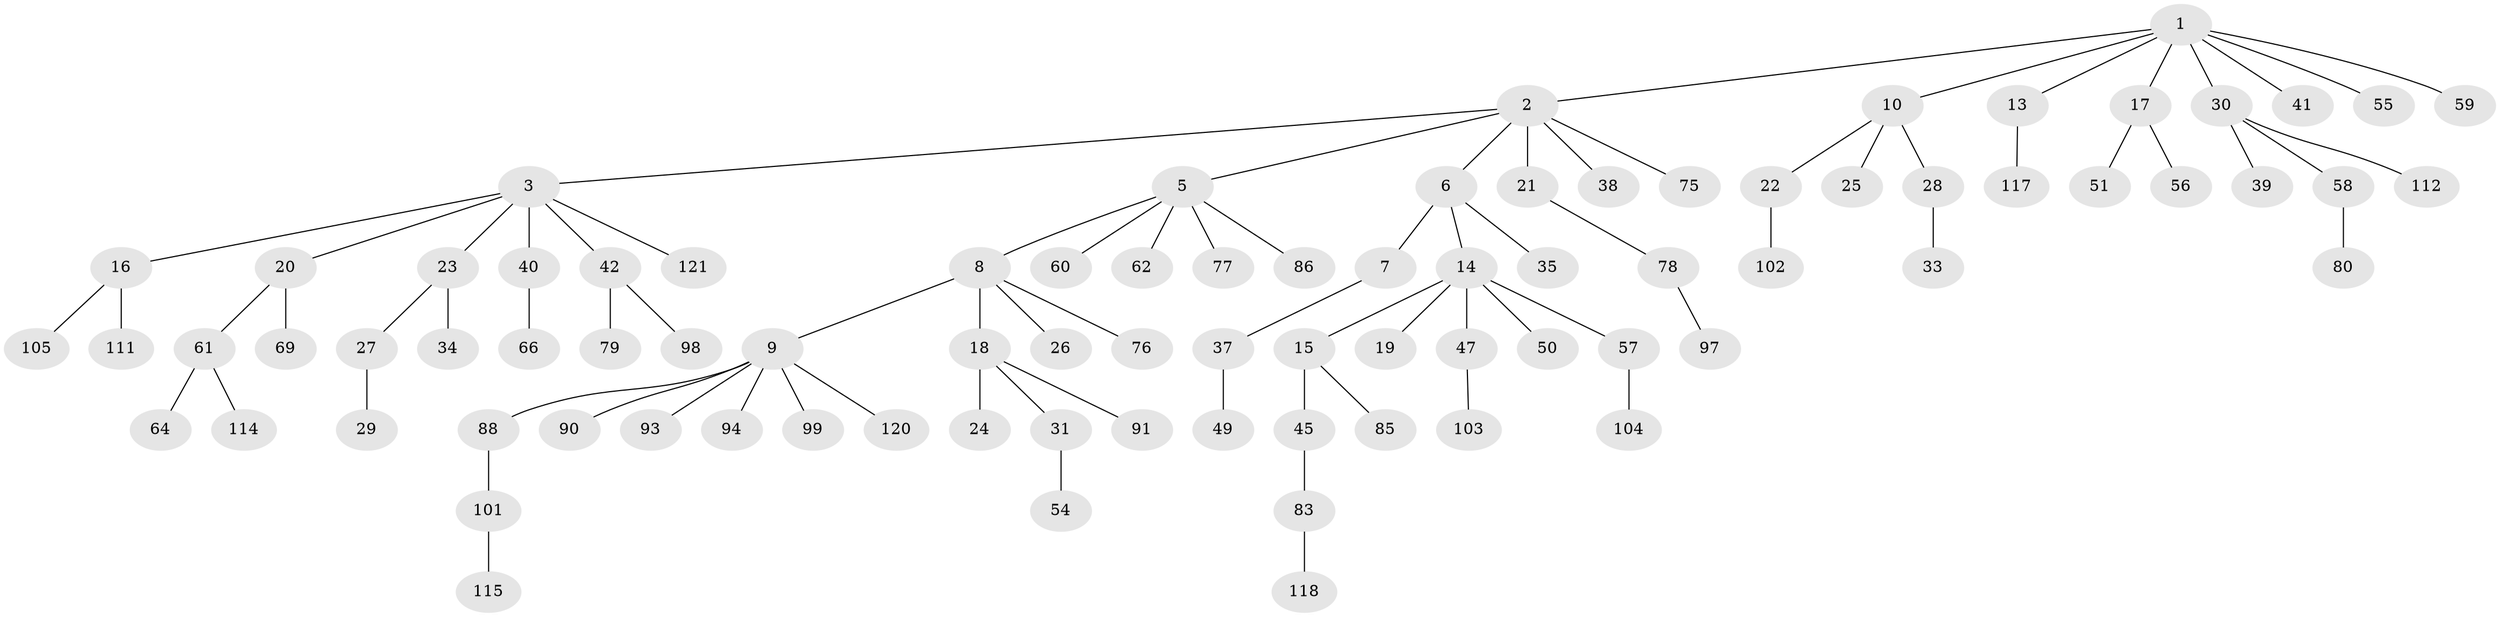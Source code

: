 // original degree distribution, {7: 0.008264462809917356, 6: 0.008264462809917356, 4: 0.06611570247933884, 3: 0.09917355371900827, 5: 0.05785123966942149, 2: 0.2644628099173554, 1: 0.49586776859504134}
// Generated by graph-tools (version 1.1) at 2025/42/03/06/25 10:42:03]
// undirected, 84 vertices, 83 edges
graph export_dot {
graph [start="1"]
  node [color=gray90,style=filled];
  1 [super="+11"];
  2 [super="+4"];
  3 [super="+12"];
  5 [super="+48"];
  6 [super="+70"];
  7;
  8;
  9 [super="+72"];
  10 [super="+68"];
  13 [super="+89"];
  14 [super="+36"];
  15 [super="+32"];
  16 [super="+67"];
  17 [super="+46"];
  18 [super="+65"];
  19;
  20 [super="+43"];
  21;
  22;
  23 [super="+52"];
  24;
  25 [super="+116"];
  26 [super="+119"];
  27;
  28 [super="+100"];
  29;
  30 [super="+109"];
  31 [super="+53"];
  33 [super="+81"];
  34 [super="+63"];
  35 [super="+92"];
  37 [super="+44"];
  38;
  39;
  40;
  41;
  42 [super="+74"];
  45;
  47;
  49;
  50 [super="+87"];
  51 [super="+71"];
  54 [super="+73"];
  55 [super="+96"];
  56;
  57;
  58 [super="+108"];
  59;
  60;
  61 [super="+113"];
  62;
  64 [super="+82"];
  66 [super="+84"];
  69 [super="+106"];
  75;
  76;
  77;
  78;
  79;
  80;
  83 [super="+95"];
  85;
  86;
  88;
  90;
  91;
  93;
  94;
  97;
  98;
  99;
  101 [super="+110"];
  102;
  103 [super="+107"];
  104;
  105;
  111;
  112;
  114;
  115;
  117;
  118;
  120;
  121;
  1 -- 2;
  1 -- 10;
  1 -- 13;
  1 -- 17;
  1 -- 41;
  1 -- 59;
  1 -- 30;
  1 -- 55;
  2 -- 3;
  2 -- 5;
  2 -- 6;
  2 -- 38;
  2 -- 75;
  2 -- 21;
  3 -- 20;
  3 -- 23;
  3 -- 16;
  3 -- 40;
  3 -- 121;
  3 -- 42;
  5 -- 8;
  5 -- 60;
  5 -- 62;
  5 -- 77;
  5 -- 86;
  6 -- 7;
  6 -- 14;
  6 -- 35;
  7 -- 37;
  8 -- 9;
  8 -- 18;
  8 -- 26;
  8 -- 76;
  9 -- 93;
  9 -- 120;
  9 -- 99;
  9 -- 88;
  9 -- 90;
  9 -- 94;
  10 -- 22;
  10 -- 25;
  10 -- 28;
  13 -- 117;
  14 -- 15;
  14 -- 19;
  14 -- 47;
  14 -- 57;
  14 -- 50;
  15 -- 45;
  15 -- 85;
  16 -- 111;
  16 -- 105;
  17 -- 56;
  17 -- 51;
  18 -- 24;
  18 -- 31;
  18 -- 91;
  20 -- 61;
  20 -- 69;
  21 -- 78;
  22 -- 102;
  23 -- 27;
  23 -- 34;
  27 -- 29;
  28 -- 33;
  30 -- 39;
  30 -- 58;
  30 -- 112;
  31 -- 54;
  37 -- 49;
  40 -- 66;
  42 -- 79;
  42 -- 98;
  45 -- 83;
  47 -- 103;
  57 -- 104;
  58 -- 80;
  61 -- 64;
  61 -- 114;
  78 -- 97;
  83 -- 118;
  88 -- 101;
  101 -- 115;
}
